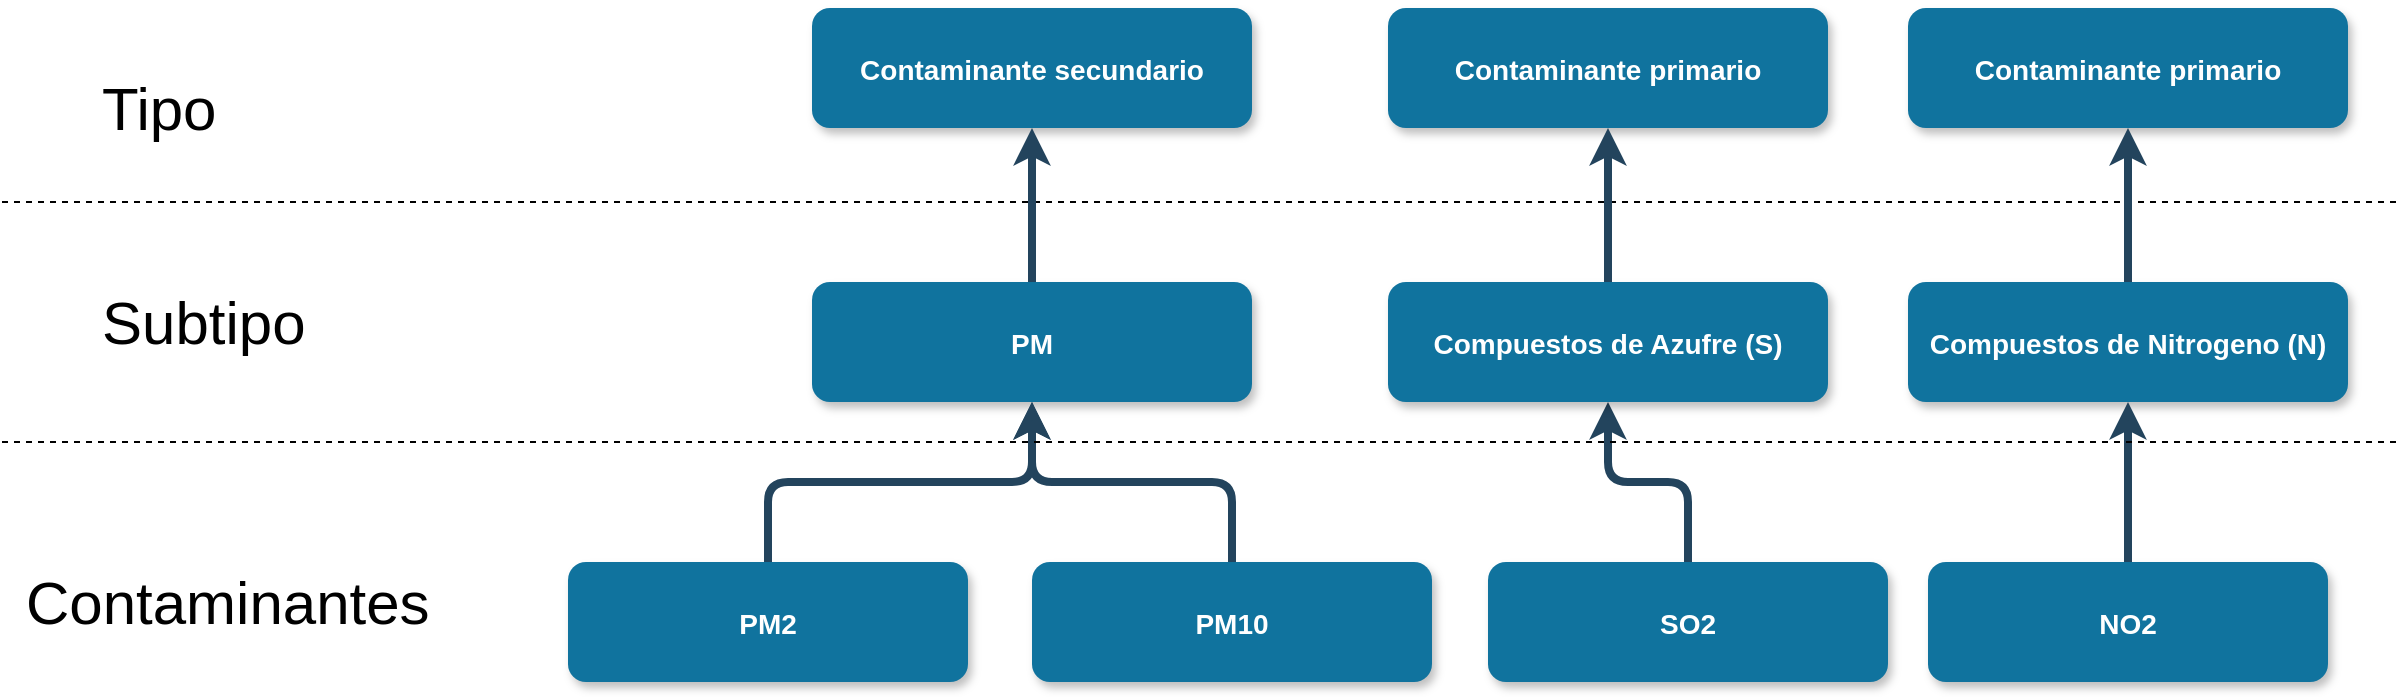 <mxfile pages="1" version="11.2.5" type="device"><diagram name="Page-1" id="97916047-d0de-89f5-080d-49f4d83e522f"><mxGraphModel dx="1965" dy="1455" grid="1" gridSize="10" guides="1" tooltips="1" connect="1" arrows="1" fold="1" page="1" pageScale="1.5" pageWidth="1169" pageHeight="827" background="#ffffff" math="0" shadow="0"><root><mxCell id="0"/><mxCell id="1" parent="0"/><mxCell id="3" value="PM" style="rounded=1;fillColor=#10739E;strokeColor=none;shadow=1;gradientColor=none;fontStyle=1;fontColor=#FFFFFF;fontSize=14;" parent="1" vertex="1"><mxGeometry x="565" y="520" width="220" height="60" as="geometry"/></mxCell><mxCell id="4" value="PM2" style="rounded=1;fillColor=#10739E;strokeColor=none;shadow=1;gradientColor=none;fontStyle=1;fontColor=#FFFFFF;fontSize=14;" parent="1" vertex="1"><mxGeometry x="443" y="660" width="200" height="60" as="geometry"/></mxCell><mxCell id="5" value="PM10" style="rounded=1;fillColor=#10739E;strokeColor=none;shadow=1;gradientColor=none;fontStyle=1;fontColor=#FFFFFF;fontSize=14;" parent="1" vertex="1"><mxGeometry x="675" y="660" width="200" height="60" as="geometry"/></mxCell><mxCell id="6" value="SO2" style="rounded=1;fillColor=#10739E;strokeColor=none;shadow=1;gradientColor=none;fontStyle=1;fontColor=#FFFFFF;fontSize=14;" parent="1" vertex="1"><mxGeometry x="903" y="660" width="200" height="60" as="geometry"/></mxCell><mxCell id="30" value="" style="edgeStyle=elbowEdgeStyle;elbow=vertical;strokeWidth=4;endArrow=none;endFill=0;fontStyle=1;strokeColor=#23445D;startArrow=classic;startFill=1;" parent="1" source="3" target="5" edge="1"><mxGeometry x="-75" y="370" width="100" height="100" as="geometry"><mxPoint x="-75" y="470" as="sourcePoint"/><mxPoint x="25" y="370" as="targetPoint"/></mxGeometry></mxCell><mxCell id="31" value="" style="edgeStyle=elbowEdgeStyle;elbow=vertical;strokeWidth=4;endArrow=none;endFill=0;fontStyle=1;strokeColor=#23445D;startArrow=classic;startFill=1;" parent="1" source="3" target="4" edge="1"><mxGeometry x="-75" y="370" width="100" height="100" as="geometry"><mxPoint x="-75" y="470" as="sourcePoint"/><mxPoint x="25" y="370" as="targetPoint"/></mxGeometry></mxCell><mxCell id="32" value="" style="edgeStyle=elbowEdgeStyle;elbow=vertical;strokeWidth=4;endArrow=none;endFill=0;fontStyle=1;strokeColor=#23445D;exitX=0.5;exitY=1;exitDx=0;exitDy=0;startArrow=classic;startFill=1;" parent="1" source="NQ0rVokurpIIM-F7yqAu-32" target="6" edge="1"><mxGeometry x="-75" y="370" width="100" height="100" as="geometry"><mxPoint x="-75" y="470" as="sourcePoint"/><mxPoint x="25" y="370" as="targetPoint"/></mxGeometry></mxCell><mxCell id="QTA3s74rvzCE8CfixDN--55" value="Compuestos de Nitrogeno (N)" style="rounded=1;fillColor=#10739E;strokeColor=none;shadow=1;gradientColor=none;fontStyle=1;fontColor=#FFFFFF;fontSize=14;" parent="1" vertex="1"><mxGeometry x="1113" y="520" width="220" height="60" as="geometry"/></mxCell><mxCell id="QTA3s74rvzCE8CfixDN--58" value="NO2" style="rounded=1;fillColor=#10739E;strokeColor=none;shadow=1;gradientColor=none;fontStyle=1;fontColor=#FFFFFF;fontSize=14;" parent="1" vertex="1"><mxGeometry x="1123" y="660" width="200" height="60" as="geometry"/></mxCell><mxCell id="QTA3s74rvzCE8CfixDN--62" value="" style="edgeStyle=elbowEdgeStyle;elbow=vertical;strokeWidth=4;endArrow=none;endFill=0;fontStyle=1;strokeColor=#23445D;startArrow=classic;startFill=1;" parent="1" source="QTA3s74rvzCE8CfixDN--55" target="QTA3s74rvzCE8CfixDN--58" edge="1"><mxGeometry x="655" y="370" width="100" height="100" as="geometry"><mxPoint x="655" y="470" as="sourcePoint"/><mxPoint x="755" y="370" as="targetPoint"/></mxGeometry></mxCell><mxCell id="QTA3s74rvzCE8CfixDN--69" value="" style="endArrow=none;dashed=1;html=1;" parent="1" edge="1"><mxGeometry width="50" height="50" relative="1" as="geometry"><mxPoint x="160" y="600" as="sourcePoint"/><mxPoint x="1360" y="600" as="targetPoint"/></mxGeometry></mxCell><mxCell id="QTA3s74rvzCE8CfixDN--79" value="&lt;font size=&quot;1&quot;&gt;&lt;span style=&quot;font-size: 30px&quot;&gt;Subtipo&lt;/span&gt;&lt;/font&gt;" style="text;html=1;resizable=0;points=[];autosize=1;align=left;verticalAlign=top;spacingTop=-4;" parent="1" vertex="1"><mxGeometry x="208" y="520" width="120" height="20" as="geometry"/></mxCell><mxCell id="QTA3s74rvzCE8CfixDN--80" value="&lt;span style=&quot;font-size: 30px&quot;&gt;Contaminantes&lt;br&gt;&lt;/span&gt;" style="text;html=1;resizable=0;points=[];autosize=1;align=left;verticalAlign=top;spacingTop=-4;" parent="1" vertex="1"><mxGeometry x="170" y="660" width="220" height="20" as="geometry"/></mxCell><mxCell id="NQ0rVokurpIIM-F7yqAu-32" value="Compuestos de Azufre (S)" style="rounded=1;fillColor=#10739E;strokeColor=none;shadow=1;gradientColor=none;fontStyle=1;fontColor=#FFFFFF;fontSize=14;" parent="1" vertex="1"><mxGeometry x="853" y="520" width="220" height="60" as="geometry"/></mxCell><mxCell id="wMQ99ytwTY1OGn9Gt0B3-32" value="&lt;font size=&quot;1&quot;&gt;&lt;span style=&quot;font-size: 30px&quot;&gt;Tipo&lt;/span&gt;&lt;/font&gt;" style="text;html=1;resizable=0;points=[];autosize=1;align=left;verticalAlign=top;spacingTop=-4;" parent="1" vertex="1"><mxGeometry x="208" y="413" width="70" height="20" as="geometry"/></mxCell><mxCell id="wMQ99ytwTY1OGn9Gt0B3-34" value="" style="endArrow=none;dashed=1;html=1;" parent="1" edge="1"><mxGeometry width="50" height="50" relative="1" as="geometry"><mxPoint x="160" y="480" as="sourcePoint"/><mxPoint x="1360" y="480" as="targetPoint"/></mxGeometry></mxCell><mxCell id="wMQ99ytwTY1OGn9Gt0B3-35" value="Contaminante secundario" style="rounded=1;fillColor=#10739E;strokeColor=none;shadow=1;gradientColor=none;fontStyle=1;fontColor=#FFFFFF;fontSize=14;" parent="1" vertex="1"><mxGeometry x="565" y="383" width="220" height="60" as="geometry"/></mxCell><mxCell id="wMQ99ytwTY1OGn9Gt0B3-36" value="Contaminante primario" style="rounded=1;fillColor=#10739E;strokeColor=none;shadow=1;gradientColor=none;fontStyle=1;fontColor=#FFFFFF;fontSize=14;" parent="1" vertex="1"><mxGeometry x="1113" y="383" width="220" height="60" as="geometry"/></mxCell><mxCell id="wMQ99ytwTY1OGn9Gt0B3-37" value="Contaminante primario" style="rounded=1;fillColor=#10739E;strokeColor=none;shadow=1;gradientColor=none;fontStyle=1;fontColor=#FFFFFF;fontSize=14;" parent="1" vertex="1"><mxGeometry x="853" y="383" width="220" height="60" as="geometry"/></mxCell><mxCell id="wMQ99ytwTY1OGn9Gt0B3-38" value="" style="edgeStyle=elbowEdgeStyle;elbow=vertical;strokeWidth=4;endArrow=none;endFill=0;fontStyle=1;strokeColor=#23445D;startArrow=classic;startFill=1;exitX=0.5;exitY=1;exitDx=0;exitDy=0;entryX=0.5;entryY=0;entryDx=0;entryDy=0;" parent="1" source="wMQ99ytwTY1OGn9Gt0B3-35" target="3" edge="1"><mxGeometry x="-65" y="380" width="100" height="100" as="geometry"><mxPoint x="685" y="590" as="sourcePoint"/><mxPoint x="553" y="670" as="targetPoint"/></mxGeometry></mxCell><mxCell id="wMQ99ytwTY1OGn9Gt0B3-39" value="" style="edgeStyle=elbowEdgeStyle;elbow=vertical;strokeWidth=4;endArrow=none;endFill=0;fontStyle=1;strokeColor=#23445D;startArrow=classic;startFill=1;exitX=0.5;exitY=1;exitDx=0;exitDy=0;entryX=0.5;entryY=0;entryDx=0;entryDy=0;" parent="1" source="wMQ99ytwTY1OGn9Gt0B3-37" target="NQ0rVokurpIIM-F7yqAu-32" edge="1"><mxGeometry x="280" y="400" width="100" height="100" as="geometry"><mxPoint x="1020" y="463.333" as="sourcePoint"/><mxPoint x="1020" y="540" as="targetPoint"/></mxGeometry></mxCell><mxCell id="wMQ99ytwTY1OGn9Gt0B3-40" value="" style="edgeStyle=elbowEdgeStyle;elbow=vertical;strokeWidth=4;endArrow=none;endFill=0;fontStyle=1;strokeColor=#23445D;startArrow=classic;startFill=1;exitX=0.5;exitY=1;exitDx=0;exitDy=0;entryX=0.5;entryY=0;entryDx=0;entryDy=0;" parent="1" source="wMQ99ytwTY1OGn9Gt0B3-36" target="QTA3s74rvzCE8CfixDN--55" edge="1"><mxGeometry x="596.5" y="430" width="100" height="100" as="geometry"><mxPoint x="1279.833" y="473.333" as="sourcePoint"/><mxPoint x="1279.833" y="550" as="targetPoint"/></mxGeometry></mxCell></root></mxGraphModel></diagram></mxfile>